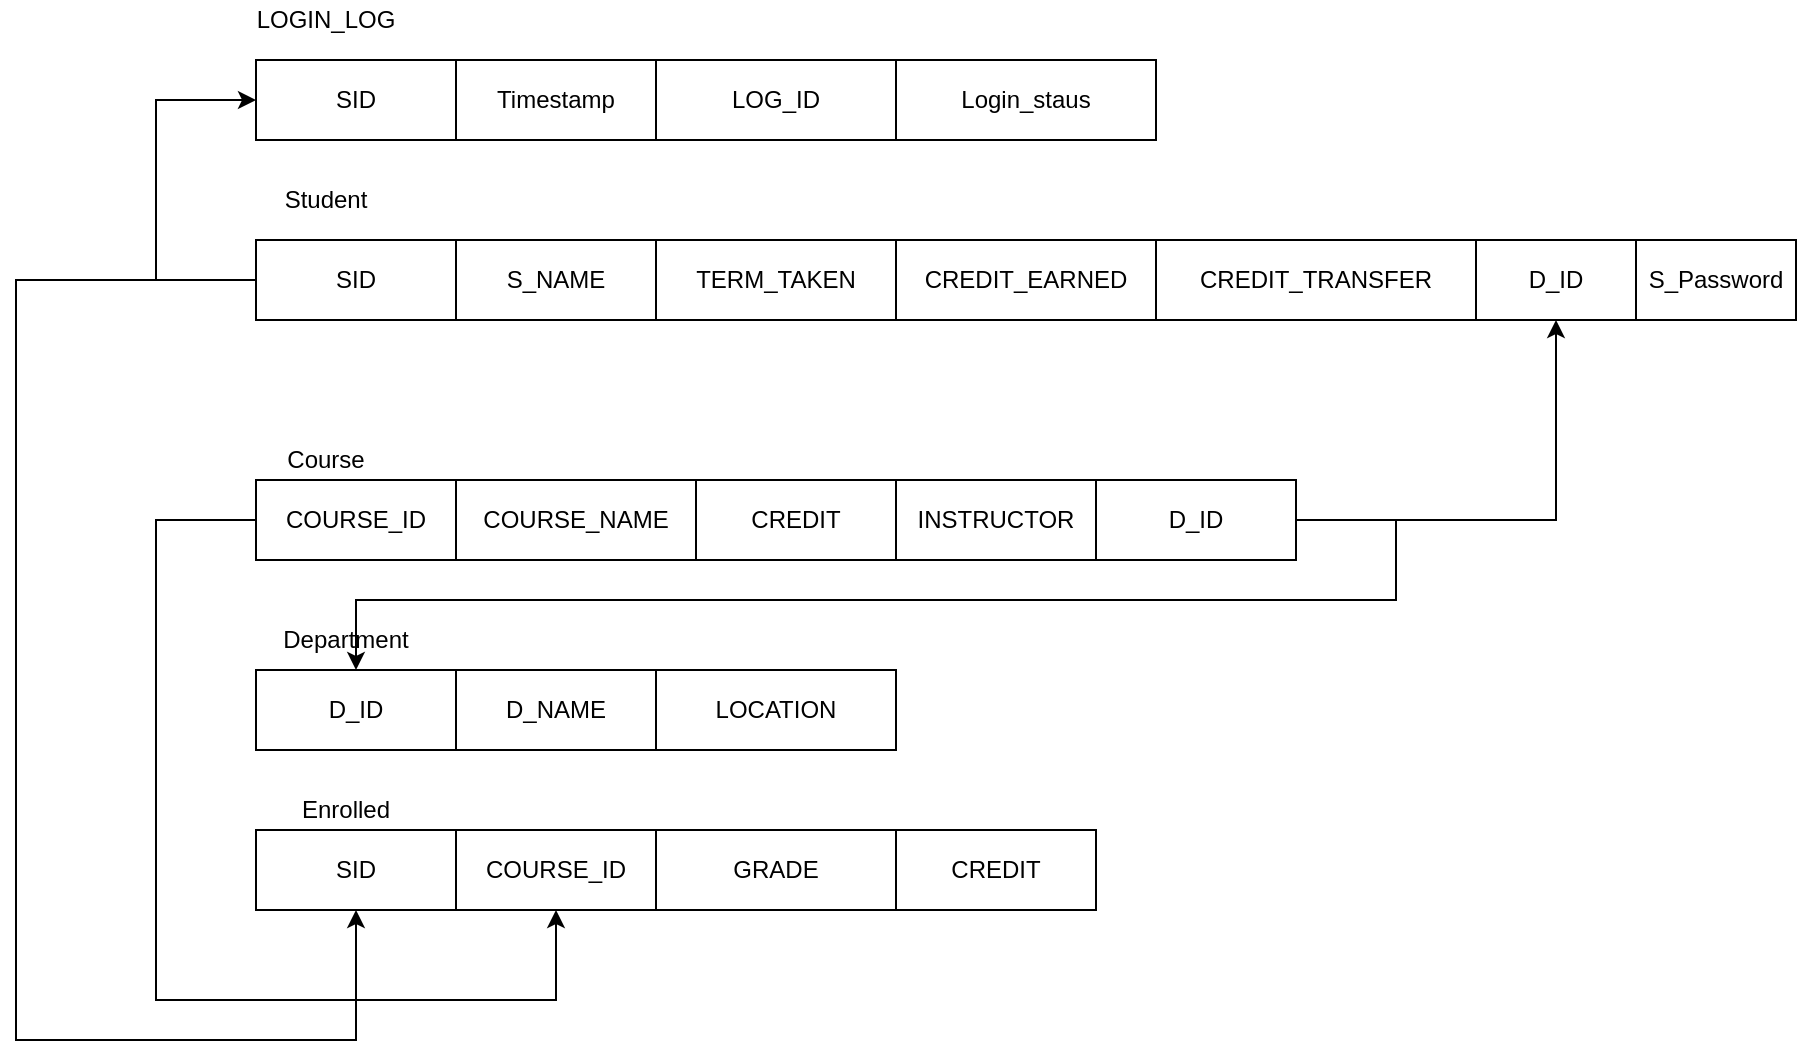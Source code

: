 <mxfile version="14.2.9" type="github">
  <diagram id="pQX1SvtXO9qdr8QK7wjs" name="Page-1">
    <mxGraphModel dx="551" dy="624" grid="1" gridSize="10" guides="1" tooltips="1" connect="1" arrows="1" fold="1" page="1" pageScale="1" pageWidth="827" pageHeight="1169" math="0" shadow="0">
      <root>
        <mxCell id="0" />
        <mxCell id="1" parent="0" />
        <mxCell id="0lMqRcoK0Yy_05i4cxck-2" value="S_NAME" style="whiteSpace=wrap;html=1;align=center;" parent="1" vertex="1">
          <mxGeometry x="550" y="350" width="100" height="40" as="geometry" />
        </mxCell>
        <mxCell id="0lMqRcoK0Yy_05i4cxck-33" style="edgeStyle=orthogonalEdgeStyle;rounded=0;orthogonalLoop=1;jettySize=auto;html=1;exitX=0;exitY=0.5;exitDx=0;exitDy=0;entryX=0.5;entryY=1;entryDx=0;entryDy=0;" parent="1" source="0lMqRcoK0Yy_05i4cxck-3" target="0lMqRcoK0Yy_05i4cxck-32" edge="1">
          <mxGeometry relative="1" as="geometry">
            <Array as="points">
              <mxPoint x="330" y="370" />
              <mxPoint x="330" y="750" />
              <mxPoint x="500" y="750" />
            </Array>
          </mxGeometry>
        </mxCell>
        <mxCell id="0lMqRcoK0Yy_05i4cxck-46" style="edgeStyle=orthogonalEdgeStyle;rounded=0;orthogonalLoop=1;jettySize=auto;html=1;exitX=0.5;exitY=1;exitDx=0;exitDy=0;entryX=0;entryY=0.5;entryDx=0;entryDy=0;" parent="1" source="0lMqRcoK0Yy_05i4cxck-3" target="0lMqRcoK0Yy_05i4cxck-41" edge="1">
          <mxGeometry relative="1" as="geometry">
            <Array as="points">
              <mxPoint x="500" y="370" />
              <mxPoint x="400" y="370" />
              <mxPoint x="400" y="280" />
            </Array>
          </mxGeometry>
        </mxCell>
        <mxCell id="0lMqRcoK0Yy_05i4cxck-3" value="SID" style="whiteSpace=wrap;html=1;align=center;" parent="1" vertex="1">
          <mxGeometry x="450" y="350" width="100" height="40" as="geometry" />
        </mxCell>
        <mxCell id="0lMqRcoK0Yy_05i4cxck-4" value="TERM_TAKEN" style="whiteSpace=wrap;html=1;align=center;" parent="1" vertex="1">
          <mxGeometry x="650" y="350" width="120" height="40" as="geometry" />
        </mxCell>
        <mxCell id="0lMqRcoK0Yy_05i4cxck-5" value="CREDIT_TRANSFER" style="whiteSpace=wrap;html=1;align=center;" parent="1" vertex="1">
          <mxGeometry x="900" y="350" width="160" height="40" as="geometry" />
        </mxCell>
        <mxCell id="0lMqRcoK0Yy_05i4cxck-6" value="CREDIT_EARNED" style="whiteSpace=wrap;html=1;align=center;" parent="1" vertex="1">
          <mxGeometry x="770" y="350" width="130" height="40" as="geometry" />
        </mxCell>
        <mxCell id="0lMqRcoK0Yy_05i4cxck-7" value="Student" style="text;html=1;strokeColor=none;fillColor=none;align=center;verticalAlign=middle;whiteSpace=wrap;rounded=0;" parent="1" vertex="1">
          <mxGeometry x="450" y="320" width="70" height="20" as="geometry" />
        </mxCell>
        <mxCell id="0lMqRcoK0Yy_05i4cxck-8" value="COURSE_NAME" style="whiteSpace=wrap;html=1;align=center;" parent="1" vertex="1">
          <mxGeometry x="550" y="470" width="120" height="40" as="geometry" />
        </mxCell>
        <mxCell id="0lMqRcoK0Yy_05i4cxck-38" style="edgeStyle=orthogonalEdgeStyle;rounded=0;orthogonalLoop=1;jettySize=auto;html=1;" parent="1" source="0lMqRcoK0Yy_05i4cxck-9" target="0lMqRcoK0Yy_05i4cxck-31" edge="1">
          <mxGeometry relative="1" as="geometry">
            <Array as="points">
              <mxPoint x="400" y="490" />
              <mxPoint x="400" y="730" />
              <mxPoint x="600" y="730" />
            </Array>
          </mxGeometry>
        </mxCell>
        <mxCell id="0lMqRcoK0Yy_05i4cxck-9" value="COURSE_ID" style="whiteSpace=wrap;html=1;align=center;" parent="1" vertex="1">
          <mxGeometry x="450" y="470" width="100" height="40" as="geometry" />
        </mxCell>
        <mxCell id="0lMqRcoK0Yy_05i4cxck-10" value="CREDIT" style="whiteSpace=wrap;html=1;align=center;" parent="1" vertex="1">
          <mxGeometry x="670" y="470" width="100" height="40" as="geometry" />
        </mxCell>
        <mxCell id="0lMqRcoK0Yy_05i4cxck-11" value="INSTRUCTOR" style="whiteSpace=wrap;html=1;align=center;" parent="1" vertex="1">
          <mxGeometry x="770" y="470" width="100" height="40" as="geometry" />
        </mxCell>
        <mxCell id="0lMqRcoK0Yy_05i4cxck-35" style="edgeStyle=orthogonalEdgeStyle;rounded=0;orthogonalLoop=1;jettySize=auto;html=1;exitX=1;exitY=0.5;exitDx=0;exitDy=0;" parent="1" source="0lMqRcoK0Yy_05i4cxck-12" target="0lMqRcoK0Yy_05i4cxck-24" edge="1">
          <mxGeometry relative="1" as="geometry">
            <Array as="points">
              <mxPoint x="1020" y="490" />
              <mxPoint x="1020" y="530" />
              <mxPoint x="500" y="530" />
            </Array>
          </mxGeometry>
        </mxCell>
        <mxCell id="0lMqRcoK0Yy_05i4cxck-36" style="edgeStyle=orthogonalEdgeStyle;rounded=0;orthogonalLoop=1;jettySize=auto;html=1;exitX=1;exitY=0.5;exitDx=0;exitDy=0;entryX=0.5;entryY=1;entryDx=0;entryDy=0;" parent="1" source="0lMqRcoK0Yy_05i4cxck-12" target="0lMqRcoK0Yy_05i4cxck-34" edge="1">
          <mxGeometry relative="1" as="geometry">
            <mxPoint x="1100" y="400" as="targetPoint" />
          </mxGeometry>
        </mxCell>
        <mxCell id="0lMqRcoK0Yy_05i4cxck-12" value="D_ID" style="whiteSpace=wrap;html=1;align=center;" parent="1" vertex="1">
          <mxGeometry x="870" y="470" width="100" height="40" as="geometry" />
        </mxCell>
        <mxCell id="0lMqRcoK0Yy_05i4cxck-13" value="Course" style="text;html=1;strokeColor=none;fillColor=none;align=center;verticalAlign=middle;whiteSpace=wrap;rounded=0;" parent="1" vertex="1">
          <mxGeometry x="450" y="450" width="70" height="20" as="geometry" />
        </mxCell>
        <mxCell id="0lMqRcoK0Yy_05i4cxck-22" value="Department" style="text;html=1;strokeColor=none;fillColor=none;align=center;verticalAlign=middle;whiteSpace=wrap;rounded=0;" parent="1" vertex="1">
          <mxGeometry x="460" y="540" width="70" height="20" as="geometry" />
        </mxCell>
        <mxCell id="0lMqRcoK0Yy_05i4cxck-23" value="LOCATION" style="whiteSpace=wrap;html=1;align=center;" parent="1" vertex="1">
          <mxGeometry x="650" y="565" width="120" height="40" as="geometry" />
        </mxCell>
        <mxCell id="0lMqRcoK0Yy_05i4cxck-24" value="D_ID" style="whiteSpace=wrap;html=1;align=center;" parent="1" vertex="1">
          <mxGeometry x="450" y="565" width="100" height="40" as="geometry" />
        </mxCell>
        <mxCell id="0lMqRcoK0Yy_05i4cxck-25" value="D_NAME" style="whiteSpace=wrap;html=1;align=center;" parent="1" vertex="1">
          <mxGeometry x="550" y="565" width="100" height="40" as="geometry" />
        </mxCell>
        <mxCell id="0lMqRcoK0Yy_05i4cxck-29" value="Enrolled" style="text;html=1;strokeColor=none;fillColor=none;align=center;verticalAlign=middle;whiteSpace=wrap;rounded=0;" parent="1" vertex="1">
          <mxGeometry x="460" y="625" width="70" height="20" as="geometry" />
        </mxCell>
        <mxCell id="0lMqRcoK0Yy_05i4cxck-30" value="GRADE" style="whiteSpace=wrap;html=1;align=center;" parent="1" vertex="1">
          <mxGeometry x="650" y="645" width="120" height="40" as="geometry" />
        </mxCell>
        <mxCell id="0lMqRcoK0Yy_05i4cxck-31" value="COURSE_ID" style="whiteSpace=wrap;html=1;align=center;" parent="1" vertex="1">
          <mxGeometry x="550" y="645" width="100" height="40" as="geometry" />
        </mxCell>
        <mxCell id="0lMqRcoK0Yy_05i4cxck-32" value="SID" style="whiteSpace=wrap;html=1;align=center;" parent="1" vertex="1">
          <mxGeometry x="450" y="645" width="100" height="40" as="geometry" />
        </mxCell>
        <mxCell id="0lMqRcoK0Yy_05i4cxck-34" value="D_ID" style="whiteSpace=wrap;html=1;align=center;" parent="1" vertex="1">
          <mxGeometry x="1060" y="350" width="80" height="40" as="geometry" />
        </mxCell>
        <mxCell id="0lMqRcoK0Yy_05i4cxck-39" value="S_Password" style="whiteSpace=wrap;html=1;align=center;" parent="1" vertex="1">
          <mxGeometry x="1140" y="350" width="80" height="40" as="geometry" />
        </mxCell>
        <mxCell id="0lMqRcoK0Yy_05i4cxck-40" value="Timestamp" style="whiteSpace=wrap;html=1;align=center;" parent="1" vertex="1">
          <mxGeometry x="550" y="260" width="100" height="40" as="geometry" />
        </mxCell>
        <mxCell id="0lMqRcoK0Yy_05i4cxck-41" value="SID" style="whiteSpace=wrap;html=1;align=center;" parent="1" vertex="1">
          <mxGeometry x="450" y="260" width="100" height="40" as="geometry" />
        </mxCell>
        <mxCell id="0lMqRcoK0Yy_05i4cxck-42" value="LOG_ID" style="whiteSpace=wrap;html=1;align=center;" parent="1" vertex="1">
          <mxGeometry x="650" y="260" width="120" height="40" as="geometry" />
        </mxCell>
        <mxCell id="0lMqRcoK0Yy_05i4cxck-43" value="Login_staus" style="whiteSpace=wrap;html=1;align=center;" parent="1" vertex="1">
          <mxGeometry x="770" y="260" width="130" height="40" as="geometry" />
        </mxCell>
        <mxCell id="0lMqRcoK0Yy_05i4cxck-44" value="LOGIN_LOG" style="text;html=1;strokeColor=none;fillColor=none;align=center;verticalAlign=middle;whiteSpace=wrap;rounded=0;" parent="1" vertex="1">
          <mxGeometry x="450" y="230" width="70" height="20" as="geometry" />
        </mxCell>
        <mxCell id="zU3YEc2-LFt9zdk3v11H-1" value="CREDIT" style="whiteSpace=wrap;html=1;align=center;" vertex="1" parent="1">
          <mxGeometry x="770" y="645" width="100" height="40" as="geometry" />
        </mxCell>
      </root>
    </mxGraphModel>
  </diagram>
</mxfile>
